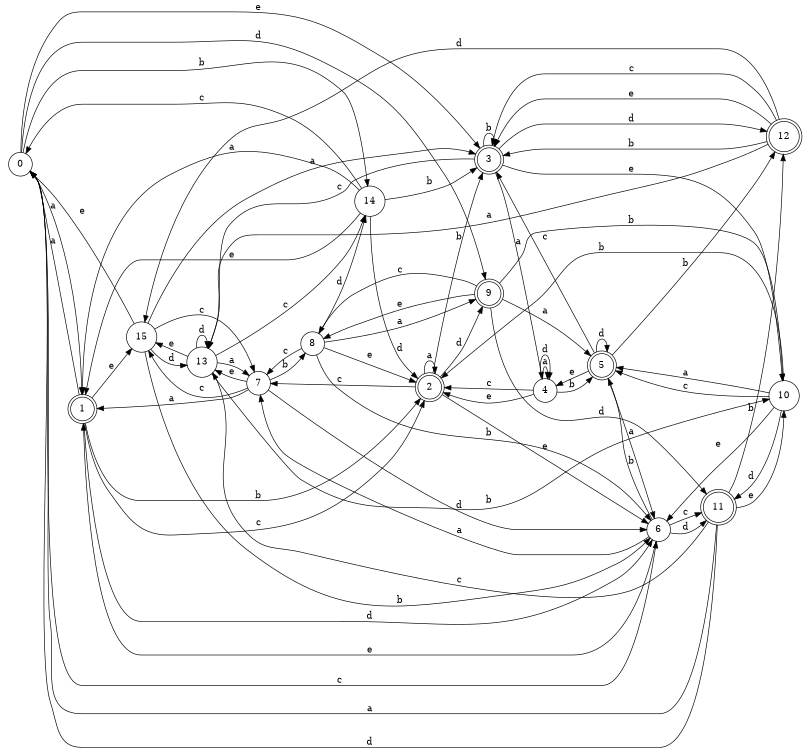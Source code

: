 digraph n13_8 {
__start0 [label="" shape="none"];

rankdir=LR;
size="8,5";

s0 [style="filled", color="black", fillcolor="white" shape="circle", label="0"];
s1 [style="rounded,filled", color="black", fillcolor="white" shape="doublecircle", label="1"];
s2 [style="rounded,filled", color="black", fillcolor="white" shape="doublecircle", label="2"];
s3 [style="rounded,filled", color="black", fillcolor="white" shape="doublecircle", label="3"];
s4 [style="filled", color="black", fillcolor="white" shape="circle", label="4"];
s5 [style="rounded,filled", color="black", fillcolor="white" shape="doublecircle", label="5"];
s6 [style="filled", color="black", fillcolor="white" shape="circle", label="6"];
s7 [style="filled", color="black", fillcolor="white" shape="circle", label="7"];
s8 [style="filled", color="black", fillcolor="white" shape="circle", label="8"];
s9 [style="rounded,filled", color="black", fillcolor="white" shape="doublecircle", label="9"];
s10 [style="filled", color="black", fillcolor="white" shape="circle", label="10"];
s11 [style="rounded,filled", color="black", fillcolor="white" shape="doublecircle", label="11"];
s12 [style="rounded,filled", color="black", fillcolor="white" shape="doublecircle", label="12"];
s13 [style="filled", color="black", fillcolor="white" shape="circle", label="13"];
s14 [style="filled", color="black", fillcolor="white" shape="circle", label="14"];
s15 [style="filled", color="black", fillcolor="white" shape="circle", label="15"];
s0 -> s1 [label="a"];
s0 -> s14 [label="b"];
s0 -> s6 [label="c"];
s0 -> s9 [label="d"];
s0 -> s3 [label="e"];
s1 -> s0 [label="a"];
s1 -> s2 [label="b"];
s1 -> s2 [label="c"];
s1 -> s6 [label="d"];
s1 -> s15 [label="e"];
s2 -> s2 [label="a"];
s2 -> s3 [label="b"];
s2 -> s7 [label="c"];
s2 -> s9 [label="d"];
s2 -> s6 [label="e"];
s3 -> s4 [label="a"];
s3 -> s3 [label="b"];
s3 -> s13 [label="c"];
s3 -> s12 [label="d"];
s3 -> s10 [label="e"];
s4 -> s4 [label="a"];
s4 -> s5 [label="b"];
s4 -> s2 [label="c"];
s4 -> s4 [label="d"];
s4 -> s2 [label="e"];
s5 -> s6 [label="a"];
s5 -> s12 [label="b"];
s5 -> s3 [label="c"];
s5 -> s5 [label="d"];
s5 -> s4 [label="e"];
s6 -> s7 [label="a"];
s6 -> s5 [label="b"];
s6 -> s11 [label="c"];
s6 -> s11 [label="d"];
s6 -> s1 [label="e"];
s7 -> s1 [label="a"];
s7 -> s8 [label="b"];
s7 -> s15 [label="c"];
s7 -> s6 [label="d"];
s7 -> s13 [label="e"];
s8 -> s9 [label="a"];
s8 -> s6 [label="b"];
s8 -> s7 [label="c"];
s8 -> s14 [label="d"];
s8 -> s2 [label="e"];
s9 -> s5 [label="a"];
s9 -> s10 [label="b"];
s9 -> s8 [label="c"];
s9 -> s11 [label="d"];
s9 -> s8 [label="e"];
s10 -> s5 [label="a"];
s10 -> s2 [label="b"];
s10 -> s5 [label="c"];
s10 -> s11 [label="d"];
s10 -> s6 [label="e"];
s11 -> s0 [label="a"];
s11 -> s12 [label="b"];
s11 -> s13 [label="c"];
s11 -> s0 [label="d"];
s11 -> s10 [label="e"];
s12 -> s13 [label="a"];
s12 -> s3 [label="b"];
s12 -> s3 [label="c"];
s12 -> s15 [label="d"];
s12 -> s3 [label="e"];
s13 -> s7 [label="a"];
s13 -> s10 [label="b"];
s13 -> s14 [label="c"];
s13 -> s13 [label="d"];
s13 -> s15 [label="e"];
s14 -> s1 [label="a"];
s14 -> s3 [label="b"];
s14 -> s0 [label="c"];
s14 -> s2 [label="d"];
s14 -> s1 [label="e"];
s15 -> s3 [label="a"];
s15 -> s6 [label="b"];
s15 -> s7 [label="c"];
s15 -> s13 [label="d"];
s15 -> s0 [label="e"];

}